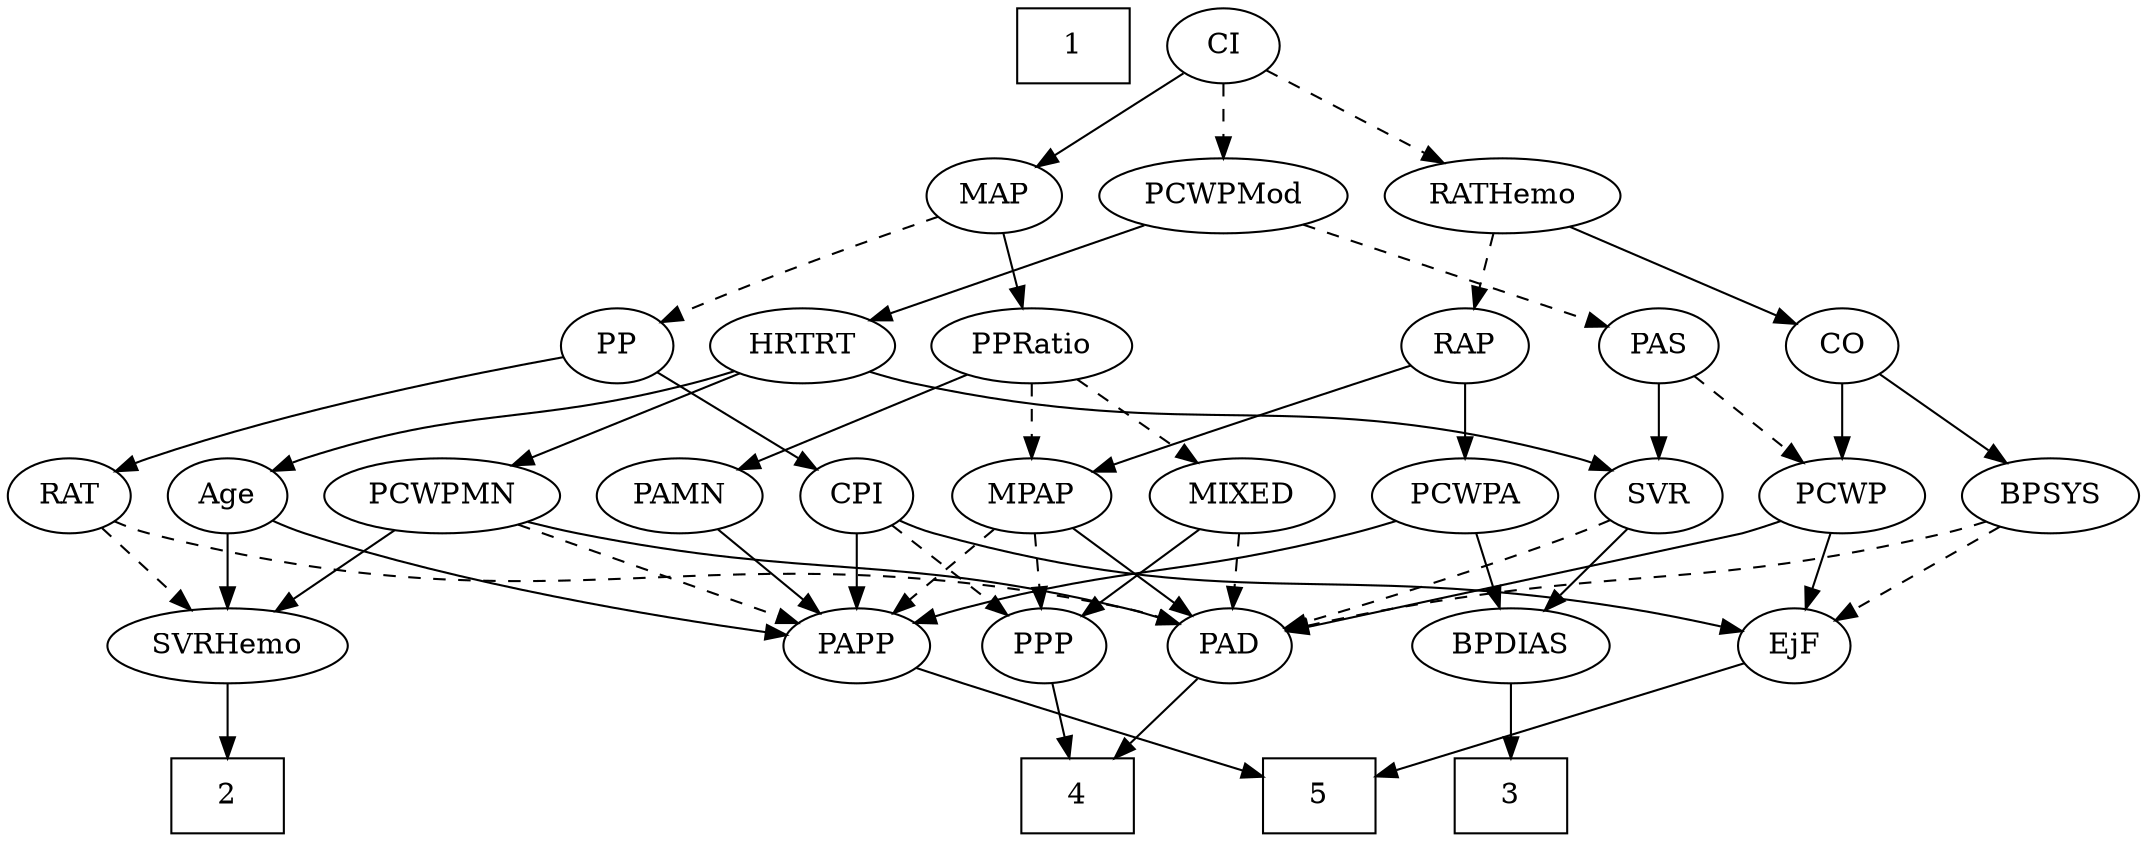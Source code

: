 strict digraph {
	graph [bb="0,0,950.7,396"];
	node [label="\N"];
	1	[height=0.5,
		pos="390,378",
		shape=box,
		width=0.75];
	2	[height=0.5,
		pos="122,18",
		shape=box,
		width=0.75];
	3	[height=0.5,
		pos="673,18",
		shape=box,
		width=0.75];
	4	[height=0.5,
		pos="506,18",
		shape=box,
		width=0.75];
	5	[height=0.5,
		pos="389,18",
		shape=box,
		width=0.75];
	Age	[height=0.5,
		pos="27,162",
		width=0.75];
	SVRHemo	[height=0.5,
		pos="122,90",
		width=1.3902];
	Age -> SVRHemo	[pos="e,101.04,106.45 44.424,148.16 57.893,138.24 76.842,124.27 92.64,112.63",
		style=solid];
	PAPP	[height=0.5,
		pos="380,90",
		width=0.88464];
	Age -> PAPP	[pos="e,348.29,93.396 47.548,150.11 52.503,147.82 57.855,145.61 63,144 158.89,113.98 276.74,99.967 338.2,94.298",
		style=solid];
	EjF	[height=0.5,
		pos="801,90",
		width=0.75];
	EjF -> 5	[pos="e,416.28,25.195 775.78,82.922 760.79,79.437 741.38,75.145 724,72 611.81,51.695 582.3,55.72 470,36 455.68,33.485 440.02,30.302 426.32,\
27.371",
		style=solid];
	RAP	[height=0.5,
		pos="606,234",
		width=0.77632];
	MPAP	[height=0.5,
		pos="460,162",
		width=0.97491];
	RAP -> MPAP	[pos="e,484.7,174.84 584.14,222.52 560.3,211.09 521.84,192.65 494.04,179.32",
		style=solid];
	PCWPA	[height=0.5,
		pos="653,162",
		width=1.1555];
	RAP -> PCWPA	[pos="e,641.72,179.8 616.67,217.12 622.39,208.59 629.58,197.89 636.05,188.25",
		style=solid];
	MIXED	[height=0.5,
		pos="553,162",
		width=1.1193];
	PAD	[height=0.5,
		pos="548,90",
		width=0.79437];
	MIXED -> PAD	[pos="e,549.22,108.1 551.76,143.7 551.21,135.98 550.55,126.71 549.94,118.11",
		style=dashed];
	PPP	[height=0.5,
		pos="465,90",
		width=0.75];
	MIXED -> PPP	[pos="e,481.68,104.27 533.91,145.81 521.01,135.55 503.86,121.91 489.9,110.81",
		style=solid];
	MPAP -> PAD	[pos="e,530.98,104.54 478.23,146.5 491.2,136.19 508.76,122.21 523.03,110.86",
		style=solid];
	MPAP -> PPP	[pos="e,463.78,108.1 461.24,143.7 461.79,135.98 462.45,126.71 463.06,118.11",
		style=dashed];
	MPAP -> PAPP	[pos="e,396.67,105.58 443.03,146.15 431.82,136.34 416.95,123.33 404.46,112.41",
		style=dashed];
	BPSYS	[height=0.5,
		pos="913,162",
		width=1.0471];
	BPSYS -> EjF	[pos="e,820.1,102.94 890.87,147.17 873.04,136.03 847.87,120.29 828.7,108.31",
		style=dashed];
	BPSYS -> PAD	[pos="e,574.26,97.568 884.95,149.82 878.78,147.65 872.23,145.57 866,144 759.7,117.22 729.72,128.29 622,108 609.68,105.68 596.29,102.74 \
584.34,99.953",
		style=dashed];
	PAD -> 4	[pos="e,516.27,36.124 538.26,72.765 533.26,64.44 527.06,54.104 521.44,44.725",
		style=solid];
	CO	[height=0.5,
		pos="822,234",
		width=0.75];
	CO -> BPSYS	[pos="e,893.76,177.8 839.12,219.83 852.24,209.74 870.6,195.62 885.73,183.98",
		style=solid];
	PCWP	[height=0.5,
		pos="822,162",
		width=0.97491];
	CO -> PCWP	[pos="e,822,180.1 822,215.7 822,207.98 822,198.71 822,190.11",
		style=solid];
	PAS	[height=0.5,
		pos="741,234",
		width=0.75];
	SVR	[height=0.5,
		pos="741,162",
		width=0.77632];
	PAS -> SVR	[pos="e,741,180.1 741,215.7 741,207.98 741,198.71 741,190.11",
		style=solid];
	PAS -> PCWP	[pos="e,804.91,177.77 757,219.17 768.46,209.27 784.1,195.75 797.17,184.46",
		style=dashed];
	PAMN	[height=0.5,
		pos="299,162",
		width=1.011];
	PAMN -> PAPP	[pos="e,363.29,105.44 316.58,145.81 327.95,135.98 342.92,123.04 355.46,112.21",
		style=solid];
	RATHemo	[height=0.5,
		pos="606,306",
		width=1.3721];
	RATHemo -> RAP	[pos="e,606,252.1 606,287.7 606,279.98 606,270.71 606,262.11",
		style=dashed];
	RATHemo -> CO	[pos="e,799.2,243.92 643.24,294.17 678.02,283.88 731.29,267.7 777,252 781.09,250.6 785.36,249.06 789.58,247.52",
		style=solid];
	CPI	[height=0.5,
		pos="380,162",
		width=0.75];
	CPI -> EjF	[pos="e,776.16,97.153 400.49,149.92 405.45,147.64 410.82,145.48 416,144 548.5,106.08 588.09,130.89 724,108 737.85,105.67 752.96,102.48 \
766.1,99.486",
		style=solid];
	CPI -> PPP	[pos="e,448.66,104.46 396.39,147.5 408.97,137.14 426.54,122.67 440.75,110.97",
		style=dashed];
	CPI -> PAPP	[pos="e,380,108.1 380,143.7 380,135.98 380,126.71 380,118.11",
		style=solid];
	RAT	[height=0.5,
		pos="217,162",
		width=0.75827];
	RAT -> PAD	[pos="e,524.38,100.6 237.73,150.22 242.93,147.87 248.58,145.6 254,144 360.38,112.52 393.4,135.01 501,108 505.48,106.88 510.12,105.49 514.67,\
103.99",
		style=dashed];
	RAT -> SVRHemo	[pos="e,143.11,106.55 199.13,147.83 185.71,137.94 167.03,124.18 151.41,112.67",
		style=dashed];
	SVR -> PAD	[pos="e,573.15,98.662 719.25,150.55 714.28,148.29 708.99,145.99 704,144 663,127.67 614.75,111.77 582.89,101.71",
		style=dashed];
	BPDIAS	[height=0.5,
		pos="673,90",
		width=1.1735];
	SVR -> BPDIAS	[pos="e,688.35,106.8 726.58,146.15 717.54,136.85 705.71,124.67 695.46,114.12",
		style=solid];
	PCWPMod	[height=0.5,
		pos="361,306",
		width=1.4443];
	PCWPMod -> PAS	[pos="e,715.22,239.55 399.24,293.65 406.75,291.62 414.59,289.63 422,288 519.19,266.61 544.86,268.5 643,252 663.59,248.54 686.6,244.55 \
705.15,241.31",
		style=dashed];
	HRTRT	[height=0.5,
		pos="208,234",
		width=1.1013];
	PCWPMod -> HRTRT	[pos="e,235.09,247.39 330.77,291.17 305.95,279.81 270.72,263.7 244.36,251.64",
		style=solid];
	PCWPA -> BPDIAS	[pos="e,668.06,108.28 657.84,144.05 660.07,136.26 662.77,126.82 665.26,118.08",
		style=solid];
	PCWPA -> PAPP	[pos="e,405.74,100.63 621.89,149.99 615.36,147.86 608.49,145.75 602,144 526.17,123.55 504.7,128.91 429,108 424.58,106.78 419.99,105.37 \
415.46,103.9",
		style=solid];
	PCWPMN	[height=0.5,
		pos="122,162",
		width=1.3902];
	PCWPMN -> PAD	[pos="e,524.42,100.76 158.27,149.51 165.73,147.44 173.58,145.48 181,144 321.37,116.09 361.63,140.56 501,108 505.49,106.95 510.15,105.6 \
514.71,104.13",
		style=solid];
	PCWPMN -> SVRHemo	[pos="e,122,108.1 122,143.7 122,135.98 122,126.71 122,118.11",
		style=solid];
	PCWPMN -> PAPP	[pos="e,351.61,98.368 159.74,150 166.8,147.98 174.12,145.91 181,144 236.78,128.54 301.6,111.43 341.72,100.95",
		style=dashed];
	SVRHemo -> 2	[pos="e,122,36.104 122,71.697 122,63.983 122,54.712 122,46.112",
		style=solid];
	BPDIAS -> 3	[pos="e,673,36.104 673,71.697 673,63.983 673,54.712 673,46.112",
		style=solid];
	MAP	[height=0.5,
		pos="462,306",
		width=0.84854];
	PP	[height=0.5,
		pos="377,234",
		width=0.75];
	MAP -> PP	[pos="e,393.31,248.43 444.8,290.83 432.23,280.48 415.01,266.31 401.08,254.83",
		style=dashed];
	PPRatio	[height=0.5,
		pos="462,234",
		width=1.1013];
	MAP -> PPRatio	[pos="e,462,252.1 462,287.7 462,279.98 462,270.71 462,262.11",
		style=solid];
	PP -> CPI	[pos="e,379.27,180.1 377.74,215.7 378.07,207.98 378.47,198.71 378.84,190.11",
		style=solid];
	PP -> RAT	[pos="e,238.87,173.15 354.71,223.58 330.02,213.11 289.05,195.6 254,180 252.16,179.18 250.27,178.33 248.37,177.47",
		style=solid];
	PPP -> 4	[pos="e,495.97,36.124 474.51,72.765 479.34,64.525 485.31,54.317 490.76,45.016",
		style=solid];
	PPRatio -> MIXED	[pos="e,533.73,177.82 481.3,218.15 494.21,208.22 511.39,195.01 525.69,184.01",
		style=dashed];
	PPRatio -> MPAP	[pos="e,460.49,180.1 461.51,215.7 461.29,207.98 461.02,198.71 460.77,190.11",
		style=dashed];
	PPRatio -> PAMN	[pos="e,325.58,174.41 433.98,220.97 406.55,209.19 364.64,191.19 334.8,178.38",
		style=solid];
	PCWP -> EjF	[pos="e,806.04,107.79 816.92,144.05 814.52,136.06 811.6,126.33 808.92,117.4",
		style=solid];
	PCWP -> PAD	[pos="e,574.67,97.132 795.22,149.96 789.58,147.83 783.64,145.73 778,144 776.83,143.64 649.02,114.23 584.46,99.384",
		style=solid];
	CI	[height=0.5,
		pos="462,378",
		width=0.75];
	CI -> RATHemo	[pos="e,577.46,320.87 483.25,366.67 505.57,355.82 541.14,338.53 568.26,325.35",
		style=dashed];
	CI -> PCWPMod	[pos="e,383.13,322.34 443.94,364.49 429.45,354.44 408.77,340.11 391.68,328.27",
		style=dashed];
	CI -> MAP	[pos="e,462,324.1 462,359.7 462,351.98 462,342.71 462,334.11",
		style=solid];
	PAPP -> 5	[pos="e,386.8,36.104 382.22,71.697 383.22,63.983 384.41,54.712 385.51,46.112",
		style=solid];
	HRTRT -> Age	[pos="e,48.177,173.39 177.14,222.63 147.57,212.48 101.83,196.22 63,180 61.182,179.24 59.323,178.44 57.455,177.62",
		style=solid];
	HRTRT -> SVR	[pos="e,719.93,174.13 245.52,227.92 272.14,224.38 308.73,219.66 341,216 502.09,197.72 547.52,222.43 704,180 706.16,179.41 708.36,178.71 \
710.54,177.93",
		style=solid];
	HRTRT -> PCWPMN	[pos="e,141.22,178.64 189.34,217.81 177.56,208.22 162.14,195.67 149.03,185",
		style=solid];
}

